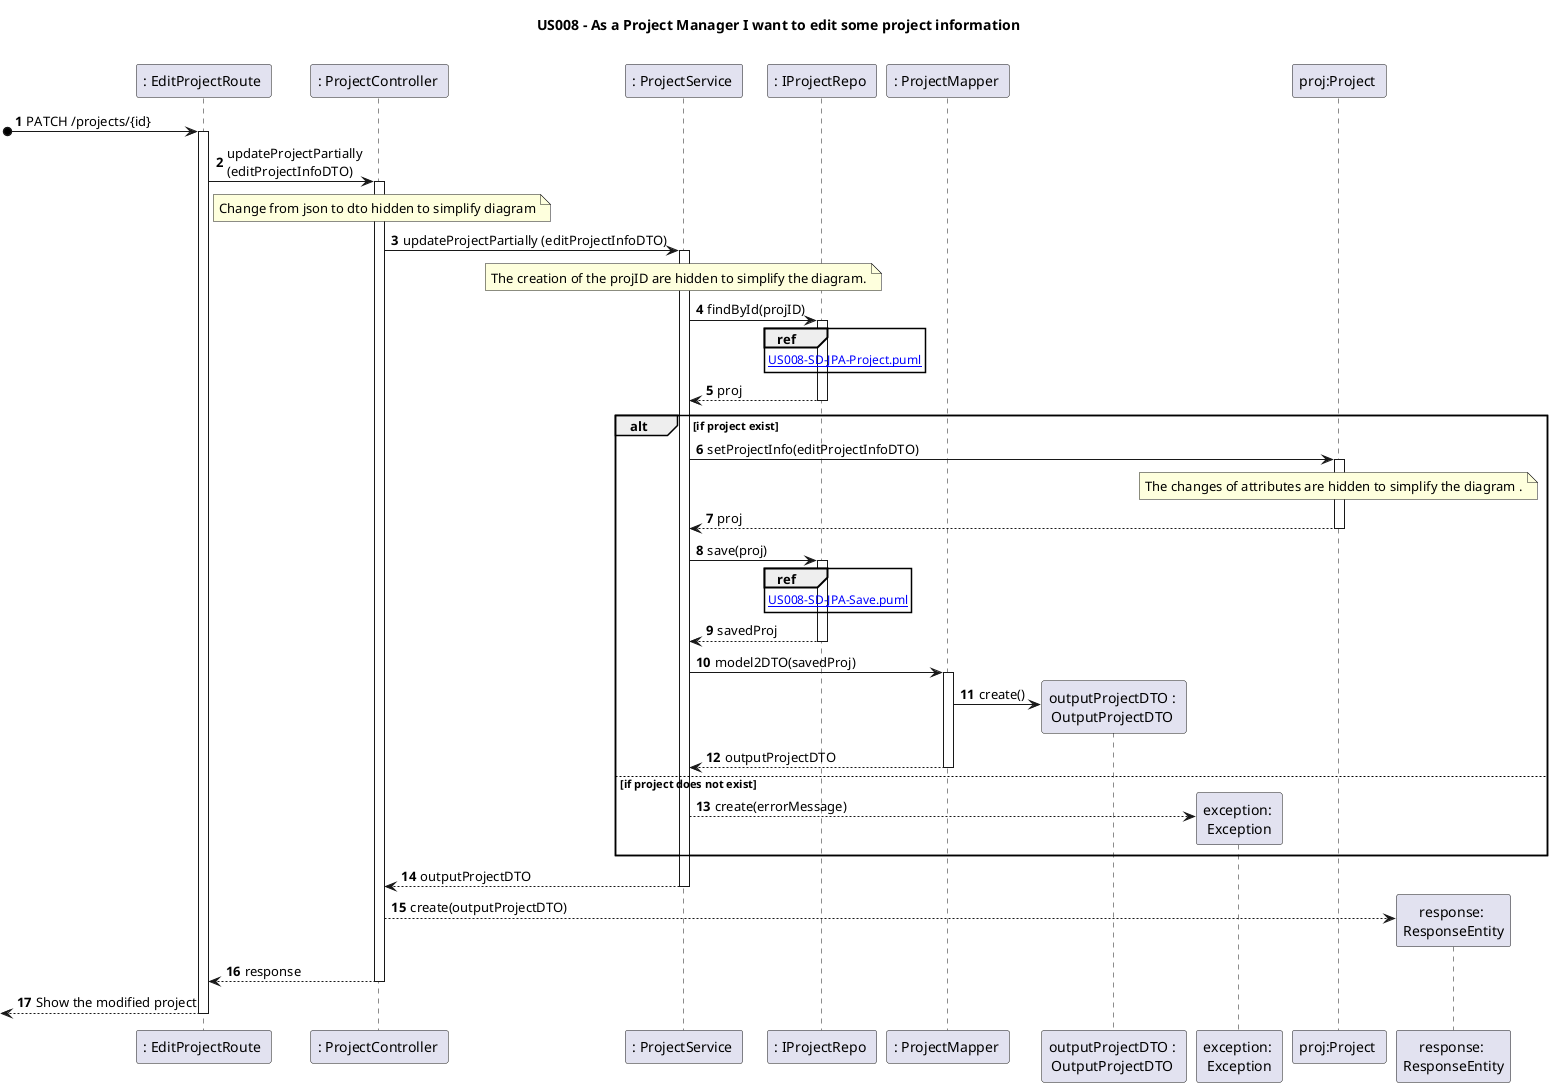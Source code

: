 @startuml
'https://plantuml.com/class-diagram

title US008 - As a Project Manager I want to edit some project information

autoactivate on
autonumber


participant ": EditProjectRoute " as route
participant ": ProjectController " as controller
participant ": ProjectService " as service
participant ": IProjectRepo " as store
participant ": ProjectMapper " as mapper
participant "outputProjectDTO : \nOutputProjectDTO " as dto
participant "exception: \nException" as exc
participant "proj:Project " as project
participant "response: \nResponseEntity" as json


[o->  route: PATCH /projects/{id}
route -> controller: updateProjectPartially\n(editProjectInfoDTO)

note right route: Change from json to dto hidden to simplify diagram

controller -> service: updateProjectPartially (editProjectInfoDTO)

note over service : The creation of the projID are hidden to simplify the diagram.

service -> store: findById(projID)

ref over store: [[US008-SD-JPA-Project.puml]]

store --> service: proj

alt if project exist

service -> project: setProjectInfo(editProjectInfoDTO)

note over project : The changes of attributes are hidden to simplify the diagram .

project --> service : proj

service -> store : save(proj)

ref over store: [[US008-SD-JPA-Save.puml]]
store --> service : savedProj

service -> mapper: model2DTO(savedProj)

mapper -> dto**: create()

mapper --> service: outputProjectDTO

else if project does not exist

service --> exc** : create(errorMessage)

end

service --> controller: outputProjectDTO
controller --> json**: create(outputProjectDTO)

controller --> route: response


[<-- route: Show the modified project

@enduml

